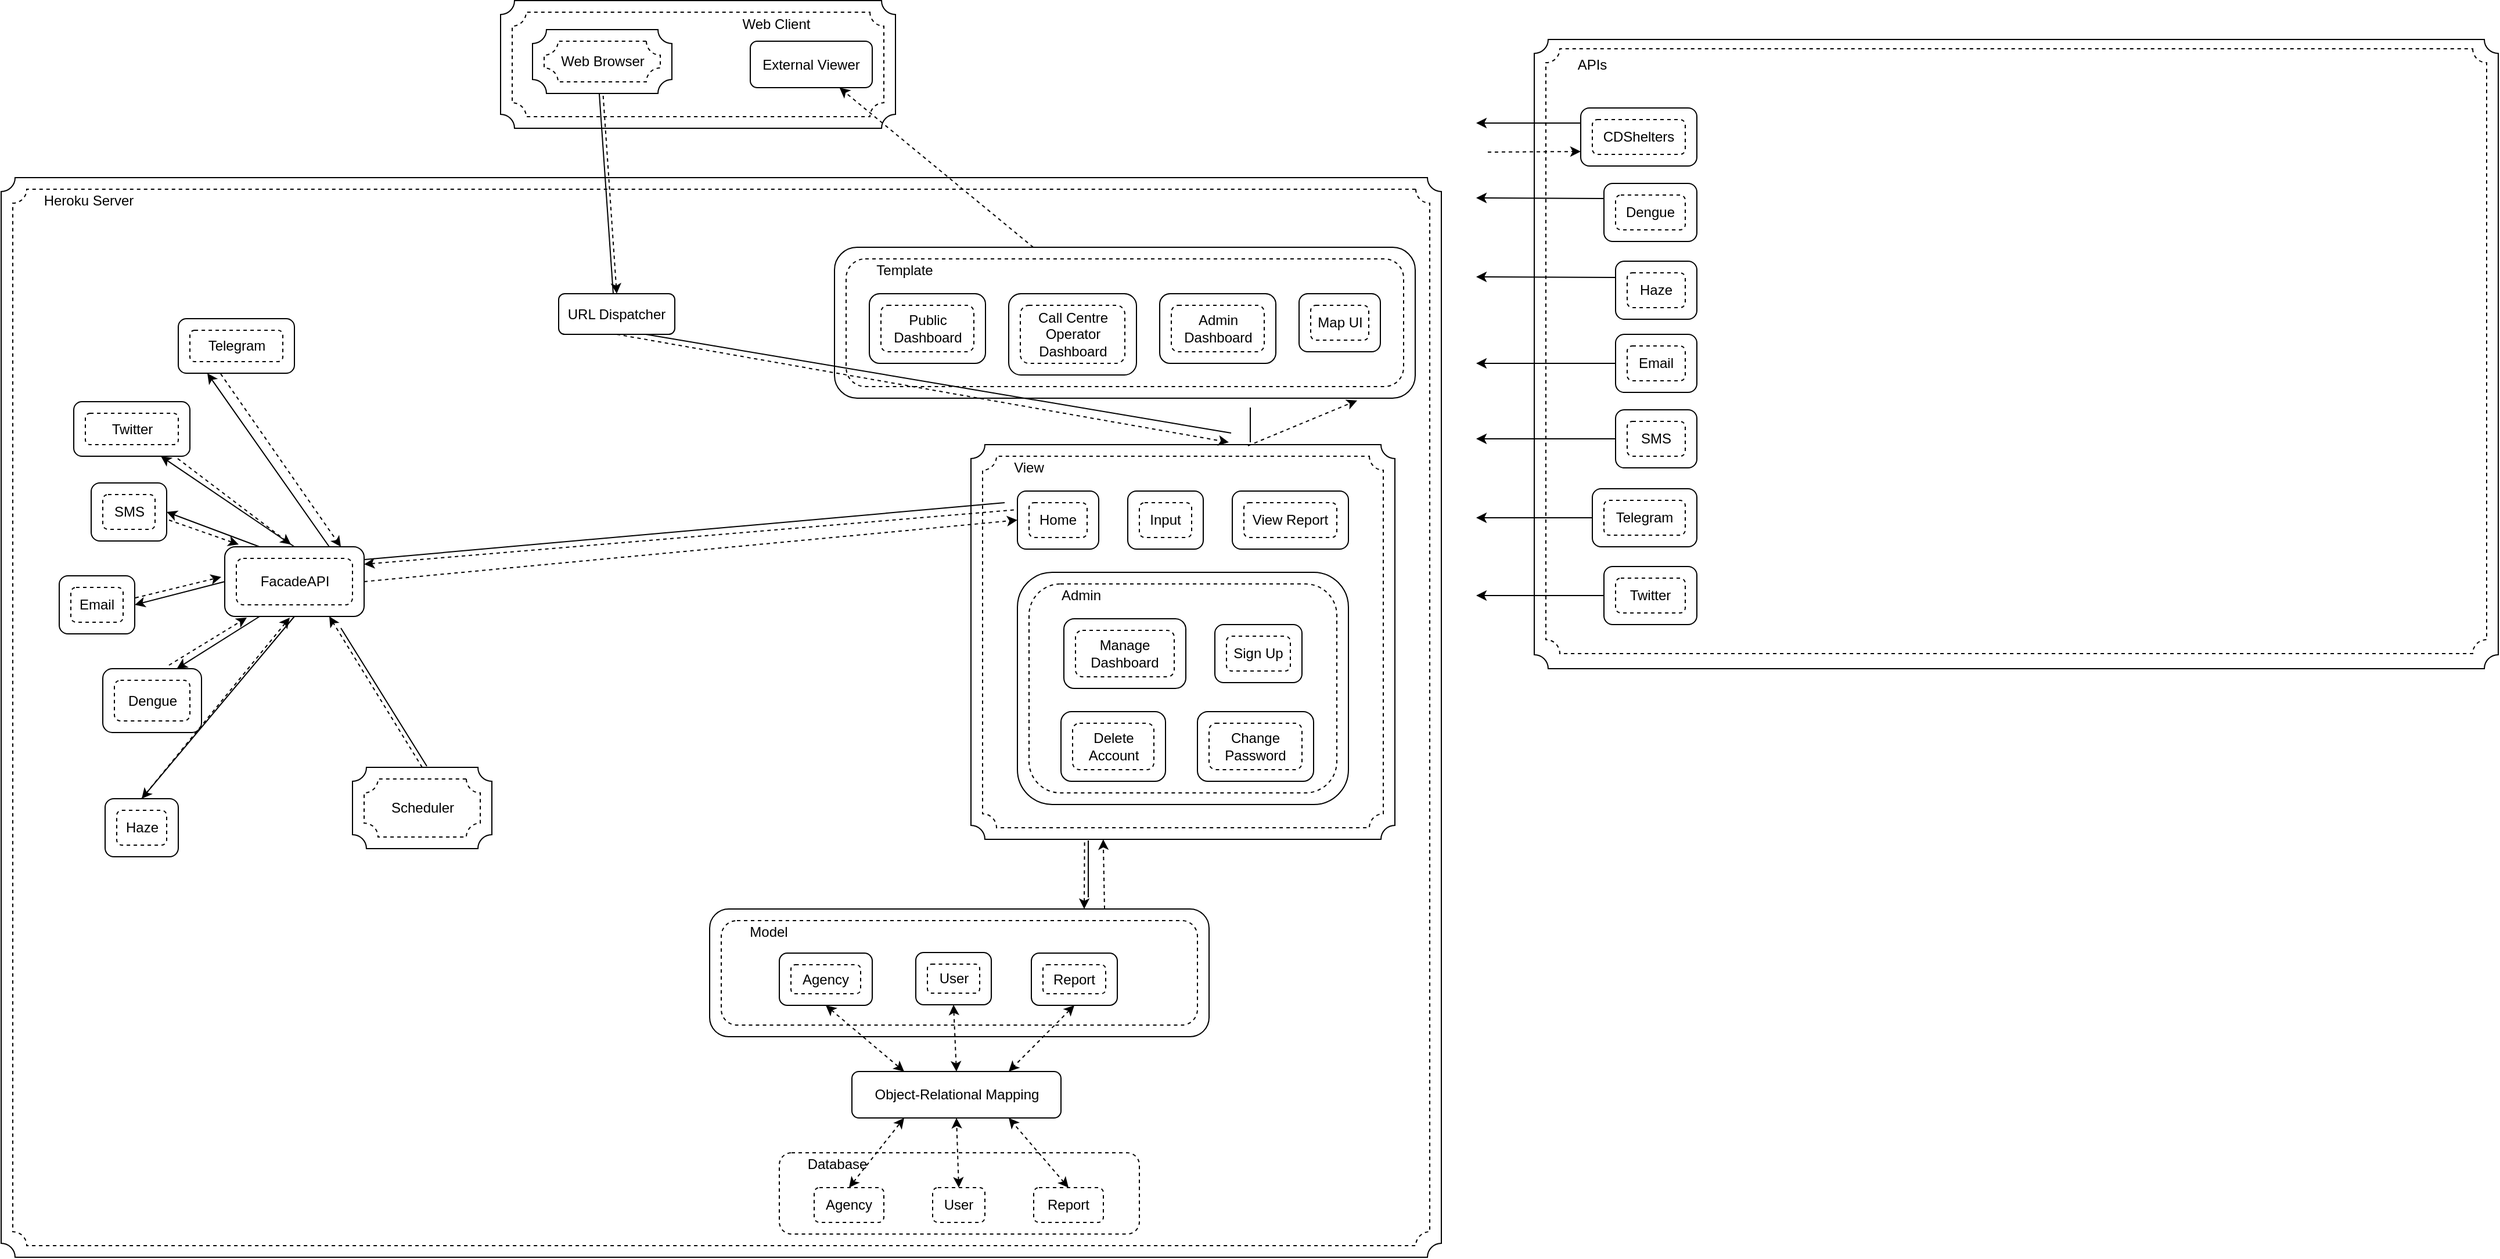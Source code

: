 <mxfile version="10.6.0" type="github"><diagram id="89IaM2pfo2dW9Pg9RgBT" name="Page-1"><mxGraphModel dx="1924" dy="614" grid="1" gridSize="10" guides="1" tooltips="1" connect="1" arrows="1" fold="1" page="1" pageScale="1" pageWidth="850" pageHeight="1100" math="0" shadow="0"><root><mxCell id="0"/><mxCell id="1" parent="0"/><mxCell id="wvOThd1Y3u8JnIfbXRII-2" value="" style="verticalLabelPosition=bottom;verticalAlign=top;html=1;shape=mxgraph.basic.plaque;dx=6;" parent="1" vertex="1"><mxGeometry x="30" y="7.5" width="340" height="110" as="geometry"/></mxCell><mxCell id="wvOThd1Y3u8JnIfbXRII-4" value="" style="verticalLabelPosition=bottom;verticalAlign=top;html=1;shape=mxgraph.basic.plaque;dx=6;dashed=1;" parent="1" vertex="1"><mxGeometry x="40" y="17.5" width="320" height="90" as="geometry"/></mxCell><mxCell id="wvOThd1Y3u8JnIfbXRII-12" value="Web Client" style="text;html=1;strokeColor=none;fillColor=none;align=center;verticalAlign=middle;whiteSpace=wrap;rounded=0;dashed=1;" parent="1" vertex="1"><mxGeometry x="230" y="17.5" width="75" height="20" as="geometry"/></mxCell><mxCell id="wvOThd1Y3u8JnIfbXRII-20" value="" style="verticalLabelPosition=bottom;verticalAlign=top;html=1;shape=mxgraph.basic.plaque;dx=6;" parent="1" vertex="1"><mxGeometry x="-400" y="160" width="1240" height="930" as="geometry"/></mxCell><mxCell id="wvOThd1Y3u8JnIfbXRII-21" value="" style="verticalLabelPosition=bottom;verticalAlign=top;html=1;shape=mxgraph.basic.plaque;dx=6;dashed=1;" parent="1" vertex="1"><mxGeometry x="-390" y="170" width="1220" height="910" as="geometry"/></mxCell><mxCell id="wvOThd1Y3u8JnIfbXRII-22" value="Heroku Server" style="text;html=1;strokeColor=none;fillColor=none;align=center;verticalAlign=middle;whiteSpace=wrap;rounded=0;dashed=1;" parent="1" vertex="1"><mxGeometry x="-370" y="170" width="91" height="20" as="geometry"/></mxCell><mxCell id="wvOThd1Y3u8JnIfbXRII-23" value="" style="rounded=1;whiteSpace=wrap;html=1;" parent="1" vertex="1"><mxGeometry x="317.5" y="220" width="500" height="130" as="geometry"/></mxCell><mxCell id="wvOThd1Y3u8JnIfbXRII-24" value="" style="rounded=1;whiteSpace=wrap;html=1;dashed=1;" parent="1" vertex="1"><mxGeometry x="327.5" y="230" width="480" height="110" as="geometry"/></mxCell><mxCell id="wvOThd1Y3u8JnIfbXRII-25" value="Template" style="text;html=1;strokeColor=none;fillColor=none;align=center;verticalAlign=middle;whiteSpace=wrap;rounded=0;dashed=1;" parent="1" vertex="1"><mxGeometry x="347.5" y="230" width="60" height="20" as="geometry"/></mxCell><mxCell id="wvOThd1Y3u8JnIfbXRII-26" value="" style="rounded=1;whiteSpace=wrap;html=1;" parent="1" vertex="1"><mxGeometry x="347.5" y="260" width="100" height="60" as="geometry"/></mxCell><mxCell id="wvOThd1Y3u8JnIfbXRII-27" value="Public Dashboard" style="rounded=1;whiteSpace=wrap;html=1;dashed=1;" parent="1" vertex="1"><mxGeometry x="357.5" y="270" width="80" height="40" as="geometry"/></mxCell><mxCell id="wvOThd1Y3u8JnIfbXRII-28" value="" style="rounded=1;whiteSpace=wrap;html=1;" parent="1" vertex="1"><mxGeometry x="467.5" y="260" width="110" height="70" as="geometry"/></mxCell><mxCell id="wvOThd1Y3u8JnIfbXRII-29" value="Call Centre Operator Dashboard" style="rounded=1;whiteSpace=wrap;html=1;dashed=1;" parent="1" vertex="1"><mxGeometry x="477.5" y="270" width="90" height="50" as="geometry"/></mxCell><mxCell id="wvOThd1Y3u8JnIfbXRII-30" value="" style="rounded=1;whiteSpace=wrap;html=1;" parent="1" vertex="1"><mxGeometry x="597.5" y="260" width="100" height="60" as="geometry"/></mxCell><mxCell id="wvOThd1Y3u8JnIfbXRII-31" value="Admin Dashboard" style="rounded=1;whiteSpace=wrap;html=1;dashed=1;" parent="1" vertex="1"><mxGeometry x="607.5" y="270" width="80" height="40" as="geometry"/></mxCell><mxCell id="wvOThd1Y3u8JnIfbXRII-32" value="" style="rounded=1;whiteSpace=wrap;html=1;" parent="1" vertex="1"><mxGeometry x="717.5" y="260" width="70" height="50" as="geometry"/></mxCell><mxCell id="wvOThd1Y3u8JnIfbXRII-33" value="Map UI" style="rounded=1;whiteSpace=wrap;html=1;dashed=1;" parent="1" vertex="1"><mxGeometry x="727.5" y="270" width="50" height="30" as="geometry"/></mxCell><mxCell id="wvOThd1Y3u8JnIfbXRII-34" value="URL Dispatcher" style="rounded=1;whiteSpace=wrap;html=1;" parent="1" vertex="1"><mxGeometry x="80" y="260" width="100" height="35" as="geometry"/></mxCell><mxCell id="wvOThd1Y3u8JnIfbXRII-35" value="" style="verticalLabelPosition=bottom;verticalAlign=top;html=1;shape=mxgraph.basic.plaque;dx=6;" parent="1" vertex="1"><mxGeometry x="435" y="390" width="365" height="340" as="geometry"/></mxCell><mxCell id="wvOThd1Y3u8JnIfbXRII-36" value="" style="verticalLabelPosition=bottom;verticalAlign=top;html=1;shape=mxgraph.basic.plaque;dx=6;dashed=1;" parent="1" vertex="1"><mxGeometry x="445" y="400" width="345" height="320" as="geometry"/></mxCell><mxCell id="wvOThd1Y3u8JnIfbXRII-37" value="View" style="text;html=1;strokeColor=none;fillColor=none;align=center;verticalAlign=middle;whiteSpace=wrap;rounded=0;" parent="1" vertex="1"><mxGeometry x="465" y="400" width="40" height="20" as="geometry"/></mxCell><mxCell id="wvOThd1Y3u8JnIfbXRII-38" value="" style="rounded=1;whiteSpace=wrap;html=1;" parent="1" vertex="1"><mxGeometry x="475" y="430" width="70" height="50" as="geometry"/></mxCell><mxCell id="wvOThd1Y3u8JnIfbXRII-39" value="Home" style="rounded=1;whiteSpace=wrap;html=1;dashed=1;" parent="1" vertex="1"><mxGeometry x="485" y="440" width="50" height="30" as="geometry"/></mxCell><mxCell id="wvOThd1Y3u8JnIfbXRII-40" value="" style="rounded=1;whiteSpace=wrap;html=1;" parent="1" vertex="1"><mxGeometry x="570" y="430" width="65" height="50" as="geometry"/></mxCell><mxCell id="wvOThd1Y3u8JnIfbXRII-41" value="Input" style="rounded=1;whiteSpace=wrap;html=1;dashed=1;" parent="1" vertex="1"><mxGeometry x="580" y="440" width="45" height="30" as="geometry"/></mxCell><mxCell id="wvOThd1Y3u8JnIfbXRII-43" value="" style="rounded=1;whiteSpace=wrap;html=1;" parent="1" vertex="1"><mxGeometry x="660" y="430" width="100" height="50" as="geometry"/></mxCell><mxCell id="wvOThd1Y3u8JnIfbXRII-44" value="View Report" style="rounded=1;whiteSpace=wrap;html=1;dashed=1;" parent="1" vertex="1"><mxGeometry x="670" y="440" width="80" height="30" as="geometry"/></mxCell><mxCell id="wvOThd1Y3u8JnIfbXRII-45" value="" style="rounded=1;whiteSpace=wrap;html=1;" parent="1" vertex="1"><mxGeometry x="475" y="500" width="285" height="200" as="geometry"/></mxCell><mxCell id="wvOThd1Y3u8JnIfbXRII-46" value="" style="rounded=1;whiteSpace=wrap;html=1;dashed=1;" parent="1" vertex="1"><mxGeometry x="485" y="510" width="265" height="180" as="geometry"/></mxCell><mxCell id="wvOThd1Y3u8JnIfbXRII-47" value="Admin" style="text;html=1;strokeColor=none;fillColor=none;align=center;verticalAlign=middle;whiteSpace=wrap;rounded=0;" parent="1" vertex="1"><mxGeometry x="510" y="510" width="40" height="20" as="geometry"/></mxCell><mxCell id="wvOThd1Y3u8JnIfbXRII-48" value="" style="endArrow=classic;startArrow=none;html=1;dashed=1;entryX=0.9;entryY=1.015;entryDx=0;entryDy=0;exitX=0.181;exitY=0.003;exitDx=0;exitDy=0;exitPerimeter=0;entryPerimeter=0;endFill=1;startFill=0;" parent="1" target="wvOThd1Y3u8JnIfbXRII-23" edge="1"><mxGeometry width="50" height="50" relative="1" as="geometry"><mxPoint x="673.5" y="391" as="sourcePoint"/><mxPoint x="682.5" y="350" as="targetPoint"/></mxGeometry></mxCell><mxCell id="wvOThd1Y3u8JnIfbXRII-49" value="" style="rounded=1;whiteSpace=wrap;html=1;" parent="1" vertex="1"><mxGeometry x="515" y="540" width="105" height="60" as="geometry"/></mxCell><mxCell id="wvOThd1Y3u8JnIfbXRII-50" value="Manage Dashboard" style="rounded=1;whiteSpace=wrap;html=1;dashed=1;" parent="1" vertex="1"><mxGeometry x="525" y="550" width="85" height="40" as="geometry"/></mxCell><mxCell id="wvOThd1Y3u8JnIfbXRII-51" value="" style="rounded=1;whiteSpace=wrap;html=1;" parent="1" vertex="1"><mxGeometry x="645" y="545" width="75" height="50" as="geometry"/></mxCell><mxCell id="wvOThd1Y3u8JnIfbXRII-52" value="Sign Up" style="rounded=1;whiteSpace=wrap;html=1;dashed=1;" parent="1" vertex="1"><mxGeometry x="655" y="555" width="55" height="30" as="geometry"/></mxCell><mxCell id="wvOThd1Y3u8JnIfbXRII-53" value="" style="rounded=1;whiteSpace=wrap;html=1;" parent="1" vertex="1"><mxGeometry x="512.5" y="620" width="90" height="60" as="geometry"/></mxCell><mxCell id="wvOThd1Y3u8JnIfbXRII-54" value="Delete Account" style="rounded=1;whiteSpace=wrap;html=1;dashed=1;" parent="1" vertex="1"><mxGeometry x="522.5" y="630" width="70" height="40" as="geometry"/></mxCell><mxCell id="wvOThd1Y3u8JnIfbXRII-55" value="" style="rounded=1;whiteSpace=wrap;html=1;" parent="1" vertex="1"><mxGeometry x="630" y="620" width="100" height="60" as="geometry"/></mxCell><mxCell id="wvOThd1Y3u8JnIfbXRII-56" value="Change Password" style="rounded=1;whiteSpace=wrap;html=1;dashed=1;" parent="1" vertex="1"><mxGeometry x="640" y="630" width="80" height="40" as="geometry"/></mxCell><mxCell id="wvOThd1Y3u8JnIfbXRII-57" value="" style="rounded=1;whiteSpace=wrap;html=1;" parent="1" vertex="1"><mxGeometry x="-207.5" y="478" width="120" height="60" as="geometry"/></mxCell><mxCell id="wvOThd1Y3u8JnIfbXRII-58" value="FacadeAPI" style="rounded=1;whiteSpace=wrap;html=1;dashed=1;" parent="1" vertex="1"><mxGeometry x="-197.5" y="488" width="100" height="40" as="geometry"/></mxCell><mxCell id="wvOThd1Y3u8JnIfbXRII-59" value="" style="verticalLabelPosition=bottom;verticalAlign=top;html=1;shape=mxgraph.basic.plaque;dx=6;" parent="1" vertex="1"><mxGeometry x="-97.5" y="668" width="120" height="70" as="geometry"/></mxCell><mxCell id="wvOThd1Y3u8JnIfbXRII-60" value="" style="verticalLabelPosition=bottom;verticalAlign=top;html=1;shape=mxgraph.basic.plaque;dx=6;dashed=1;" parent="1" vertex="1"><mxGeometry x="-87.5" y="678" width="100" height="50" as="geometry"/></mxCell><mxCell id="wvOThd1Y3u8JnIfbXRII-61" value="Scheduler" style="text;html=1;strokeColor=none;fillColor=none;align=center;verticalAlign=middle;whiteSpace=wrap;rounded=0;" parent="1" vertex="1"><mxGeometry x="-67.5" y="685.5" width="60" height="35" as="geometry"/></mxCell><mxCell id="wvOThd1Y3u8JnIfbXRII-62" value="" style="rounded=1;whiteSpace=wrap;html=1;" parent="1" vertex="1"><mxGeometry x="-247.5" y="281.5" width="100" height="47" as="geometry"/></mxCell><mxCell id="wvOThd1Y3u8JnIfbXRII-63" value="Telegram" style="rounded=1;whiteSpace=wrap;html=1;dashed=1;" parent="1" vertex="1"><mxGeometry x="-237.5" y="291.5" width="80" height="27" as="geometry"/></mxCell><mxCell id="wvOThd1Y3u8JnIfbXRII-64" value="" style="rounded=1;whiteSpace=wrap;html=1;" parent="1" vertex="1"><mxGeometry x="-337.5" y="353" width="100" height="47" as="geometry"/></mxCell><mxCell id="wvOThd1Y3u8JnIfbXRII-65" value="Twitter" style="rounded=1;whiteSpace=wrap;html=1;dashed=1;" parent="1" vertex="1"><mxGeometry x="-327.5" y="363" width="80" height="27" as="geometry"/></mxCell><mxCell id="wvOThd1Y3u8JnIfbXRII-66" value="" style="rounded=1;whiteSpace=wrap;html=1;" parent="1" vertex="1"><mxGeometry x="-322.5" y="423" width="65" height="50" as="geometry"/></mxCell><mxCell id="wvOThd1Y3u8JnIfbXRII-67" value="SMS" style="rounded=1;whiteSpace=wrap;html=1;dashed=1;" parent="1" vertex="1"><mxGeometry x="-312.5" y="433" width="45" height="30" as="geometry"/></mxCell><mxCell id="wvOThd1Y3u8JnIfbXRII-68" value="" style="rounded=1;whiteSpace=wrap;html=1;" parent="1" vertex="1"><mxGeometry x="-350" y="503" width="65" height="50" as="geometry"/></mxCell><mxCell id="wvOThd1Y3u8JnIfbXRII-69" value="Email" style="rounded=1;whiteSpace=wrap;html=1;dashed=1;" parent="1" vertex="1"><mxGeometry x="-340" y="513" width="45" height="30" as="geometry"/></mxCell><mxCell id="wvOThd1Y3u8JnIfbXRII-70" value="" style="rounded=1;whiteSpace=wrap;html=1;" parent="1" vertex="1"><mxGeometry x="-312.5" y="583" width="85" height="55" as="geometry"/></mxCell><mxCell id="wvOThd1Y3u8JnIfbXRII-71" value="Dengue" style="rounded=1;whiteSpace=wrap;html=1;dashed=1;" parent="1" vertex="1"><mxGeometry x="-302.5" y="593" width="65" height="35" as="geometry"/></mxCell><mxCell id="wvOThd1Y3u8JnIfbXRII-72" value="" style="rounded=1;whiteSpace=wrap;html=1;" parent="1" vertex="1"><mxGeometry x="-310.5" y="695" width="63" height="50" as="geometry"/></mxCell><mxCell id="wvOThd1Y3u8JnIfbXRII-73" value="Haze" style="rounded=1;whiteSpace=wrap;html=1;dashed=1;" parent="1" vertex="1"><mxGeometry x="-300.5" y="705" width="43" height="30" as="geometry"/></mxCell><mxCell id="wvOThd1Y3u8JnIfbXRII-75" value="" style="rounded=1;whiteSpace=wrap;html=1;dashed=1;" parent="1" vertex="1"><mxGeometry x="270" y="1000" width="310" height="70" as="geometry"/></mxCell><mxCell id="wvOThd1Y3u8JnIfbXRII-76" value="Agency" style="rounded=1;whiteSpace=wrap;html=1;dashed=1;" parent="1" vertex="1"><mxGeometry x="300" y="1030" width="60" height="30" as="geometry"/></mxCell><mxCell id="wvOThd1Y3u8JnIfbXRII-77" value="User" style="rounded=1;whiteSpace=wrap;html=1;dashed=1;" parent="1" vertex="1"><mxGeometry x="402" y="1030" width="45" height="30" as="geometry"/></mxCell><mxCell id="wvOThd1Y3u8JnIfbXRII-78" value="Report" style="rounded=1;whiteSpace=wrap;html=1;dashed=1;" parent="1" vertex="1"><mxGeometry x="489" y="1030" width="60" height="30" as="geometry"/></mxCell><mxCell id="wvOThd1Y3u8JnIfbXRII-79" value="Database" style="text;html=1;strokeColor=none;fillColor=none;align=center;verticalAlign=middle;whiteSpace=wrap;rounded=0;" parent="1" vertex="1"><mxGeometry x="290" y="1000" width="60" height="20" as="geometry"/></mxCell><mxCell id="wvOThd1Y3u8JnIfbXRII-80" value="" style="rounded=1;whiteSpace=wrap;html=1;" parent="1" vertex="1"><mxGeometry x="210" y="790" width="430" height="110" as="geometry"/></mxCell><mxCell id="wvOThd1Y3u8JnIfbXRII-81" value="" style="rounded=1;whiteSpace=wrap;html=1;dashed=1;" parent="1" vertex="1"><mxGeometry x="220" y="800" width="410" height="90" as="geometry"/></mxCell><mxCell id="wvOThd1Y3u8JnIfbXRII-82" value="" style="rounded=1;whiteSpace=wrap;html=1;" parent="1" vertex="1"><mxGeometry x="387.5" y="827.5" width="65" height="45" as="geometry"/></mxCell><mxCell id="wvOThd1Y3u8JnIfbXRII-83" value="User" style="rounded=1;whiteSpace=wrap;html=1;dashed=1;" parent="1" vertex="1"><mxGeometry x="397.5" y="837.5" width="45" height="25" as="geometry"/></mxCell><mxCell id="wvOThd1Y3u8JnIfbXRII-84" value="" style="rounded=1;whiteSpace=wrap;html=1;" parent="1" vertex="1"><mxGeometry x="487" y="828" width="74" height="45" as="geometry"/></mxCell><mxCell id="wvOThd1Y3u8JnIfbXRII-85" value="Report" style="rounded=1;whiteSpace=wrap;html=1;dashed=1;" parent="1" vertex="1"><mxGeometry x="497" y="838" width="54" height="25" as="geometry"/></mxCell><mxCell id="wvOThd1Y3u8JnIfbXRII-86" value="" style="rounded=1;whiteSpace=wrap;html=1;" parent="1" vertex="1"><mxGeometry x="270" y="828" width="80" height="45" as="geometry"/></mxCell><mxCell id="wvOThd1Y3u8JnIfbXRII-87" value="Agency" style="rounded=1;whiteSpace=wrap;html=1;dashed=1;" parent="1" vertex="1"><mxGeometry x="280" y="838" width="60" height="25" as="geometry"/></mxCell><mxCell id="wvOThd1Y3u8JnIfbXRII-88" value="Model" style="text;html=1;strokeColor=none;fillColor=none;align=center;verticalAlign=middle;whiteSpace=wrap;rounded=0;" parent="1" vertex="1"><mxGeometry x="241" y="800" width="40" height="20" as="geometry"/></mxCell><mxCell id="wvOThd1Y3u8JnIfbXRII-89" value="Object-Relational Mapping" style="rounded=1;whiteSpace=wrap;html=1;" parent="1" vertex="1"><mxGeometry x="332.5" y="930" width="180" height="40" as="geometry"/></mxCell><mxCell id="wvOThd1Y3u8JnIfbXRII-90" value="" style="endArrow=classic;startArrow=classic;html=1;dashed=1;exitX=0.5;exitY=0;exitDx=0;exitDy=0;entryX=0.25;entryY=1;entryDx=0;entryDy=0;" parent="1" source="wvOThd1Y3u8JnIfbXRII-76" target="wvOThd1Y3u8JnIfbXRII-89" edge="1"><mxGeometry width="50" height="50" relative="1" as="geometry"><mxPoint x="300" y="1030" as="sourcePoint"/><mxPoint x="350" y="980" as="targetPoint"/></mxGeometry></mxCell><mxCell id="wvOThd1Y3u8JnIfbXRII-91" value="" style="endArrow=classic;startArrow=classic;html=1;dashed=1;exitX=0.5;exitY=0;exitDx=0;exitDy=0;entryX=0.5;entryY=1;entryDx=0;entryDy=0;" parent="1" source="wvOThd1Y3u8JnIfbXRII-77" target="wvOThd1Y3u8JnIfbXRII-89" edge="1"><mxGeometry width="50" height="50" relative="1" as="geometry"><mxPoint x="340" y="1040" as="sourcePoint"/><mxPoint x="355" y="980" as="targetPoint"/></mxGeometry></mxCell><mxCell id="wvOThd1Y3u8JnIfbXRII-92" value="" style="endArrow=classic;startArrow=classic;html=1;dashed=1;exitX=0.5;exitY=0;exitDx=0;exitDy=0;entryX=0.75;entryY=1;entryDx=0;entryDy=0;" parent="1" source="wvOThd1Y3u8JnIfbXRII-78" target="wvOThd1Y3u8JnIfbXRII-89" edge="1"><mxGeometry width="50" height="50" relative="1" as="geometry"><mxPoint x="350" y="1050" as="sourcePoint"/><mxPoint x="365" y="990" as="targetPoint"/></mxGeometry></mxCell><mxCell id="wvOThd1Y3u8JnIfbXRII-93" value="" style="endArrow=classic;startArrow=classic;html=1;dashed=1;exitX=0.5;exitY=1;exitDx=0;exitDy=0;entryX=0.75;entryY=0;entryDx=0;entryDy=0;" parent="1" source="wvOThd1Y3u8JnIfbXRII-84" target="wvOThd1Y3u8JnIfbXRII-89" edge="1"><mxGeometry width="50" height="50" relative="1" as="geometry"><mxPoint x="529" y="1040" as="sourcePoint"/><mxPoint x="505" y="980" as="targetPoint"/></mxGeometry></mxCell><mxCell id="wvOThd1Y3u8JnIfbXRII-94" value="" style="endArrow=classic;startArrow=classic;html=1;dashed=1;exitX=0.5;exitY=1;exitDx=0;exitDy=0;entryX=0.5;entryY=0;entryDx=0;entryDy=0;" parent="1" source="wvOThd1Y3u8JnIfbXRII-82" target="wvOThd1Y3u8JnIfbXRII-89" edge="1"><mxGeometry width="50" height="50" relative="1" as="geometry"><mxPoint x="534" y="883" as="sourcePoint"/><mxPoint x="505" y="940" as="targetPoint"/></mxGeometry></mxCell><mxCell id="wvOThd1Y3u8JnIfbXRII-95" value="" style="endArrow=classic;startArrow=classic;html=1;dashed=1;exitX=0.5;exitY=1;exitDx=0;exitDy=0;entryX=0.25;entryY=0;entryDx=0;entryDy=0;" parent="1" source="wvOThd1Y3u8JnIfbXRII-86" target="wvOThd1Y3u8JnIfbXRII-89" edge="1"><mxGeometry width="50" height="50" relative="1" as="geometry"><mxPoint x="430" y="883" as="sourcePoint"/><mxPoint x="430" y="940" as="targetPoint"/></mxGeometry></mxCell><mxCell id="wvOThd1Y3u8JnIfbXRII-96" value="" style="endArrow=none;startArrow=classic;html=1;dashed=1;exitX=0.75;exitY=0;exitDx=0;exitDy=0;entryX=0.268;entryY=1;entryDx=0;entryDy=0;entryPerimeter=0;startFill=1;endFill=0;" parent="1" source="wvOThd1Y3u8JnIfbXRII-80" target="wvOThd1Y3u8JnIfbXRII-35" edge="1"><mxGeometry width="50" height="50" relative="1" as="geometry"><mxPoint x="520" y="790" as="sourcePoint"/><mxPoint x="570" y="740" as="targetPoint"/></mxGeometry></mxCell><mxCell id="wvOThd1Y3u8JnIfbXRII-97" value="" style="endArrow=classic;html=1;dashed=1;" parent="1" source="wvOThd1Y3u8JnIfbXRII-23" edge="1" target="N3sMtLj69sBICCDIwIQr-1"><mxGeometry width="50" height="50" relative="1" as="geometry"><mxPoint x="632.5" y="170" as="sourcePoint"/><mxPoint x="677.5" y="75" as="targetPoint"/></mxGeometry></mxCell><mxCell id="wvOThd1Y3u8JnIfbXRII-98" value="" style="endArrow=classic;html=1;dashed=1;exitX=0.5;exitY=1;exitDx=0;exitDy=0;exitPerimeter=0;entryX=0.5;entryY=0;entryDx=0;entryDy=0;" parent="1" source="ja9YExPitHHDWCBDoxBe-2" target="wvOThd1Y3u8JnIfbXRII-34" edge="1"><mxGeometry width="50" height="50" relative="1" as="geometry"><mxPoint x="640" y="75" as="sourcePoint"/><mxPoint x="685" y="110" as="targetPoint"/></mxGeometry></mxCell><mxCell id="wvOThd1Y3u8JnIfbXRII-99" value="" style="endArrow=classic;html=1;dashed=1;exitX=0.5;exitY=1;exitDx=0;exitDy=0;entryX=0.595;entryY=-0.006;entryDx=0;entryDy=0;entryPerimeter=0;" parent="1" source="wvOThd1Y3u8JnIfbXRII-34" edge="1"><mxGeometry width="50" height="50" relative="1" as="geometry"><mxPoint x="645" y="360" as="sourcePoint"/><mxPoint x="657" y="388" as="targetPoint"/></mxGeometry></mxCell><mxCell id="wvOThd1Y3u8JnIfbXRII-100" value="" style="endArrow=classic;html=1;entryX=0.25;entryY=1;entryDx=0;entryDy=0;exitX=0.75;exitY=0;exitDx=0;exitDy=0;" parent="1" source="wvOThd1Y3u8JnIfbXRII-57" target="wvOThd1Y3u8JnIfbXRII-62" edge="1"><mxGeometry width="50" height="50" relative="1" as="geometry"><mxPoint x="-67.5" y="508" as="sourcePoint"/><mxPoint x="-17.5" y="458" as="targetPoint"/></mxGeometry></mxCell><mxCell id="wvOThd1Y3u8JnIfbXRII-101" value="" style="endArrow=classic;html=1;entryX=0.75;entryY=1;entryDx=0;entryDy=0;exitX=0.5;exitY=0;exitDx=0;exitDy=0;" parent="1" source="wvOThd1Y3u8JnIfbXRII-57" target="wvOThd1Y3u8JnIfbXRII-64" edge="1"><mxGeometry width="50" height="50" relative="1" as="geometry"><mxPoint x="-107.5" y="488" as="sourcePoint"/><mxPoint x="-52.5" y="442" as="targetPoint"/></mxGeometry></mxCell><mxCell id="wvOThd1Y3u8JnIfbXRII-102" value="" style="endArrow=classic;html=1;entryX=1;entryY=0.5;entryDx=0;entryDy=0;exitX=0.25;exitY=0;exitDx=0;exitDy=0;" parent="1" source="wvOThd1Y3u8JnIfbXRII-57" target="wvOThd1Y3u8JnIfbXRII-66" edge="1"><mxGeometry width="50" height="50" relative="1" as="geometry"><mxPoint x="-137.5" y="488" as="sourcePoint"/><mxPoint x="-142.5" y="429" as="targetPoint"/></mxGeometry></mxCell><mxCell id="wvOThd1Y3u8JnIfbXRII-103" value="" style="endArrow=classic;html=1;entryX=1;entryY=0.5;entryDx=0;entryDy=0;exitX=0;exitY=0.5;exitDx=0;exitDy=0;" parent="1" source="wvOThd1Y3u8JnIfbXRII-57" target="wvOThd1Y3u8JnIfbXRII-68" edge="1"><mxGeometry width="50" height="50" relative="1" as="geometry"><mxPoint x="-227.5" y="498" as="sourcePoint"/><mxPoint x="-247.5" y="458" as="targetPoint"/></mxGeometry></mxCell><mxCell id="wvOThd1Y3u8JnIfbXRII-104" value="" style="endArrow=classic;html=1;entryX=0.75;entryY=0;entryDx=0;entryDy=0;exitX=0.25;exitY=1;exitDx=0;exitDy=0;" parent="1" source="wvOThd1Y3u8JnIfbXRII-57" target="wvOThd1Y3u8JnIfbXRII-70" edge="1"><mxGeometry width="50" height="50" relative="1" as="geometry"><mxPoint x="-197.5" y="512" as="sourcePoint"/><mxPoint x="-274.5" y="526" as="targetPoint"/></mxGeometry></mxCell><mxCell id="wvOThd1Y3u8JnIfbXRII-105" value="" style="endArrow=classic;html=1;entryX=0.5;entryY=0;entryDx=0;entryDy=0;exitX=0.5;exitY=1;exitDx=0;exitDy=0;" parent="1" source="wvOThd1Y3u8JnIfbXRII-57" target="wvOThd1Y3u8JnIfbXRII-72" edge="1"><mxGeometry width="50" height="50" relative="1" as="geometry"><mxPoint x="-197.5" y="533" as="sourcePoint"/><mxPoint x="-238.5" y="593" as="targetPoint"/></mxGeometry></mxCell><mxCell id="wvOThd1Y3u8JnIfbXRII-106" value="" style="endArrow=classic;html=1;entryX=0.75;entryY=1;entryDx=0;entryDy=0;exitX=0.5;exitY=0;exitDx=0;exitDy=0;exitPerimeter=0;dashed=1;" parent="1" source="wvOThd1Y3u8JnIfbXRII-59" target="wvOThd1Y3u8JnIfbXRII-57" edge="1"><mxGeometry width="50" height="50" relative="1" as="geometry"><mxPoint x="-67.5" y="638" as="sourcePoint"/><mxPoint x="-17.5" y="588" as="targetPoint"/></mxGeometry></mxCell><mxCell id="wvOThd1Y3u8JnIfbXRII-107" value="" style="endArrow=classic;startArrow=none;html=1;dashed=1;exitX=1;exitY=0.5;exitDx=0;exitDy=0;entryX=0;entryY=0.5;entryDx=0;entryDy=0;startFill=0;" parent="1" source="wvOThd1Y3u8JnIfbXRII-57" target="wvOThd1Y3u8JnIfbXRII-38" edge="1"><mxGeometry width="50" height="50" relative="1" as="geometry"><mxPoint x="340" y="530" as="sourcePoint"/><mxPoint x="390" y="480" as="targetPoint"/></mxGeometry></mxCell><mxCell id="wvOThd1Y3u8JnIfbXRII-108" value="" style="endArrow=none;html=1;entryX=0;entryY=0.25;entryDx=0;entryDy=0;startArrow=classic;startFill=1;endFill=0;dashed=1;exitX=1;exitY=0.25;exitDx=0;exitDy=0;" parent="1" edge="1" source="wvOThd1Y3u8JnIfbXRII-57"><mxGeometry width="50" height="50" relative="1" as="geometry"><mxPoint x="301" y="503" as="sourcePoint"/><mxPoint x="475" y="446" as="targetPoint"/></mxGeometry></mxCell><mxCell id="wvOThd1Y3u8JnIfbXRII-109" value="" style="endArrow=classic;html=1;dashed=1;exitX=0.365;exitY=1.011;exitDx=0;exitDy=0;exitPerimeter=0;" parent="1" edge="1" source="wvOThd1Y3u8JnIfbXRII-62"><mxGeometry width="50" height="50" relative="1" as="geometry"><mxPoint x="-57.5" y="432" as="sourcePoint"/><mxPoint x="-107.5" y="478" as="targetPoint"/></mxGeometry></mxCell><mxCell id="wvOThd1Y3u8JnIfbXRII-110" value="" style="endArrow=classic;html=1;dashed=1;exitX=0.895;exitY=1.043;exitDx=0;exitDy=0;exitPerimeter=0;" parent="1" edge="1" source="wvOThd1Y3u8JnIfbXRII-64"><mxGeometry width="50" height="50" relative="1" as="geometry"><mxPoint x="-160.5" y="420" as="sourcePoint"/><mxPoint x="-150.5" y="476" as="targetPoint"/></mxGeometry></mxCell><mxCell id="wvOThd1Y3u8JnIfbXRII-111" value="" style="endArrow=classic;html=1;dashed=1;entryX=0.1;entryY=-0.033;entryDx=0;entryDy=0;entryPerimeter=0;exitX=1.031;exitY=0.64;exitDx=0;exitDy=0;exitPerimeter=0;" parent="1" source="wvOThd1Y3u8JnIfbXRII-66" target="wvOThd1Y3u8JnIfbXRII-57" edge="1"><mxGeometry width="50" height="50" relative="1" as="geometry"><mxPoint x="-267.5" y="508" as="sourcePoint"/><mxPoint x="-217.5" y="458" as="targetPoint"/></mxGeometry></mxCell><mxCell id="wvOThd1Y3u8JnIfbXRII-112" value="" style="endArrow=classic;html=1;dashed=1;exitX=1;exitY=0.25;exitDx=0;exitDy=0;" parent="1" edge="1"><mxGeometry width="50" height="50" relative="1" as="geometry"><mxPoint x="-284.5" y="522" as="sourcePoint"/><mxPoint x="-210.5" y="504" as="targetPoint"/></mxGeometry></mxCell><mxCell id="wvOThd1Y3u8JnIfbXRII-113" value="" style="endArrow=classic;html=1;dashed=1;entryX=0.142;entryY=0.983;entryDx=0;entryDy=0;entryPerimeter=0;" parent="1" edge="1"><mxGeometry width="50" height="50" relative="1" as="geometry"><mxPoint x="-255.5" y="580" as="sourcePoint"/><mxPoint x="-188.5" y="539" as="targetPoint"/></mxGeometry></mxCell><mxCell id="wvOThd1Y3u8JnIfbXRII-114" value="" style="endArrow=classic;html=1;dashed=1;entryX=0.442;entryY=1.017;entryDx=0;entryDy=0;entryPerimeter=0;exitX=0.5;exitY=0;exitDx=0;exitDy=0;" parent="1" edge="1" source="wvOThd1Y3u8JnIfbXRII-72"><mxGeometry width="50" height="50" relative="1" as="geometry"><mxPoint x="-162.5" y="595" as="sourcePoint"/><mxPoint x="-151.5" y="539" as="targetPoint"/></mxGeometry></mxCell><mxCell id="N3sMtLj69sBICCDIwIQr-1" value="External Viewer" style="rounded=1;whiteSpace=wrap;html=1;" parent="1" vertex="1"><mxGeometry x="245" y="42.5" width="105" height="40" as="geometry"/></mxCell><mxCell id="ja9YExPitHHDWCBDoxBe-1" value="" style="verticalLabelPosition=bottom;verticalAlign=top;html=1;shape=mxgraph.basic.plaque;dx=6;" parent="1" vertex="1"><mxGeometry x="57.5" y="32.5" width="120" height="55" as="geometry"/></mxCell><mxCell id="ja9YExPitHHDWCBDoxBe-2" value="" style="verticalLabelPosition=bottom;verticalAlign=top;html=1;shape=mxgraph.basic.plaque;dx=6;dashed=1;" parent="1" vertex="1"><mxGeometry x="67.5" y="42.5" width="100" height="35" as="geometry"/></mxCell><mxCell id="wvOThd1Y3u8JnIfbXRII-14" value="Web Browser" style="text;html=1;strokeColor=none;fillColor=none;align=center;verticalAlign=middle;whiteSpace=wrap;rounded=0;dashed=1;" parent="1" vertex="1"><mxGeometry x="77.5" y="50" width="80" height="20" as="geometry"/></mxCell><mxCell id="ja9YExPitHHDWCBDoxBe-3" value="" style="endArrow=none;html=1;entryX=0.5;entryY=1;entryDx=0;entryDy=0;entryPerimeter=0;exitX=0.5;exitY=0;exitDx=0;exitDy=0;" parent="1" edge="1"><mxGeometry width="50" height="50" relative="1" as="geometry"><mxPoint x="127" y="260" as="sourcePoint"/><mxPoint x="115" y="88" as="targetPoint"/></mxGeometry></mxCell><mxCell id="ja9YExPitHHDWCBDoxBe-6" value="" style="endArrow=none;html=1;exitX=0.2;exitY=0;exitDx=0;exitDy=0;exitPerimeter=0;" parent="1" edge="1"><mxGeometry width="50" height="50" relative="1" as="geometry"><mxPoint x="675.5" y="388" as="sourcePoint"/><mxPoint x="675.5" y="358" as="targetPoint"/></mxGeometry></mxCell><mxCell id="ja9YExPitHHDWCBDoxBe-7" value="" style="endArrow=none;html=1;" parent="1" edge="1"><mxGeometry width="50" height="50" relative="1" as="geometry"><mxPoint x="-33.5" y="667" as="sourcePoint"/><mxPoint x="-107.5" y="548" as="targetPoint"/></mxGeometry></mxCell><mxCell id="ja9YExPitHHDWCBDoxBe-8" value="" style="endArrow=none;html=1;entryX=0.285;entryY=1.003;entryDx=0;entryDy=0;entryPerimeter=0;" parent="1" edge="1"><mxGeometry width="50" height="50" relative="1" as="geometry"><mxPoint x="536" y="780" as="sourcePoint"/><mxPoint x="536" y="731" as="targetPoint"/></mxGeometry></mxCell><mxCell id="ja9YExPitHHDWCBDoxBe-9" value="" style="endArrow=classic;html=1;dashed=1;entryX=0.312;entryY=1;entryDx=0;entryDy=0;entryPerimeter=0;" parent="1" target="wvOThd1Y3u8JnIfbXRII-35" edge="1"><mxGeometry width="50" height="50" relative="1" as="geometry"><mxPoint x="550" y="790" as="sourcePoint"/><mxPoint x="600" y="740" as="targetPoint"/></mxGeometry></mxCell><mxCell id="ja9YExPitHHDWCBDoxBe-10" value="" style="endArrow=none;html=1;" parent="1" edge="1"><mxGeometry width="50" height="50" relative="1" as="geometry"><mxPoint x="-87" y="489" as="sourcePoint"/><mxPoint x="464" y="440" as="targetPoint"/></mxGeometry></mxCell><mxCell id="ja9YExPitHHDWCBDoxBe-11" value="" style="endArrow=none;html=1;entryX=0.75;entryY=1;entryDx=0;entryDy=0;" parent="1" edge="1" target="wvOThd1Y3u8JnIfbXRII-34"><mxGeometry width="50" height="50" relative="1" as="geometry"><mxPoint x="659" y="380" as="sourcePoint"/><mxPoint x="659" y="297" as="targetPoint"/></mxGeometry></mxCell><mxCell id="D0pMlMxp29MiVKRcEzJZ-3" value="" style="verticalLabelPosition=bottom;verticalAlign=top;html=1;shape=mxgraph.basic.plaque;dx=6;" vertex="1" parent="1"><mxGeometry x="920" y="41" width="830" height="542" as="geometry"/></mxCell><mxCell id="D0pMlMxp29MiVKRcEzJZ-11" value="" style="verticalLabelPosition=bottom;verticalAlign=top;html=1;shape=mxgraph.basic.plaque;dx=6;dashed=1;" vertex="1" parent="1"><mxGeometry x="930" y="49" width="810" height="521" as="geometry"/></mxCell><mxCell id="D0pMlMxp29MiVKRcEzJZ-12" value="" style="rounded=1;whiteSpace=wrap;html=1;" vertex="1" parent="1"><mxGeometry x="960" y="100" width="100" height="50" as="geometry"/></mxCell><mxCell id="D0pMlMxp29MiVKRcEzJZ-13" value="CDShelters" style="rounded=1;whiteSpace=wrap;html=1;dashed=1;" vertex="1" parent="1"><mxGeometry x="970" y="110" width="80" height="30" as="geometry"/></mxCell><mxCell id="D0pMlMxp29MiVKRcEzJZ-15" value="" style="rounded=1;whiteSpace=wrap;html=1;" vertex="1" parent="1"><mxGeometry x="980" y="165" width="80" height="50" as="geometry"/></mxCell><mxCell id="D0pMlMxp29MiVKRcEzJZ-16" value="Dengue" style="rounded=1;whiteSpace=wrap;html=1;dashed=1;" vertex="1" parent="1"><mxGeometry x="990" y="175" width="60" height="30" as="geometry"/></mxCell><mxCell id="D0pMlMxp29MiVKRcEzJZ-17" value="" style="rounded=1;whiteSpace=wrap;html=1;" vertex="1" parent="1"><mxGeometry x="990" y="232" width="70" height="50" as="geometry"/></mxCell><mxCell id="D0pMlMxp29MiVKRcEzJZ-18" value="Haze" style="rounded=1;whiteSpace=wrap;html=1;dashed=1;" vertex="1" parent="1"><mxGeometry x="1000" y="242" width="50" height="30" as="geometry"/></mxCell><mxCell id="D0pMlMxp29MiVKRcEzJZ-19" value="" style="rounded=1;whiteSpace=wrap;html=1;" vertex="1" parent="1"><mxGeometry x="990" y="295" width="70" height="50" as="geometry"/></mxCell><mxCell id="D0pMlMxp29MiVKRcEzJZ-20" value="Email" style="rounded=1;whiteSpace=wrap;html=1;dashed=1;" vertex="1" parent="1"><mxGeometry x="1000" y="305" width="50" height="30" as="geometry"/></mxCell><mxCell id="D0pMlMxp29MiVKRcEzJZ-21" value="" style="rounded=1;whiteSpace=wrap;html=1;" vertex="1" parent="1"><mxGeometry x="990" y="360" width="70" height="50" as="geometry"/></mxCell><mxCell id="D0pMlMxp29MiVKRcEzJZ-22" value="SMS" style="rounded=1;whiteSpace=wrap;html=1;dashed=1;" vertex="1" parent="1"><mxGeometry x="1000" y="370" width="50" height="30" as="geometry"/></mxCell><mxCell id="D0pMlMxp29MiVKRcEzJZ-23" value="" style="rounded=1;whiteSpace=wrap;html=1;" vertex="1" parent="1"><mxGeometry x="970" y="428" width="90" height="50" as="geometry"/></mxCell><mxCell id="D0pMlMxp29MiVKRcEzJZ-24" value="Telegram" style="rounded=1;whiteSpace=wrap;html=1;dashed=1;" vertex="1" parent="1"><mxGeometry x="980" y="438" width="70" height="30" as="geometry"/></mxCell><mxCell id="D0pMlMxp29MiVKRcEzJZ-25" value="" style="rounded=1;whiteSpace=wrap;html=1;" vertex="1" parent="1"><mxGeometry x="980" y="495" width="80" height="50" as="geometry"/></mxCell><mxCell id="D0pMlMxp29MiVKRcEzJZ-26" value="Twitter" style="rounded=1;whiteSpace=wrap;html=1;dashed=1;" vertex="1" parent="1"><mxGeometry x="990" y="505" width="60" height="30" as="geometry"/></mxCell><mxCell id="D0pMlMxp29MiVKRcEzJZ-27" value="APIs" style="text;html=1;strokeColor=none;fillColor=none;align=center;verticalAlign=middle;whiteSpace=wrap;rounded=0;dashed=1;" vertex="1" parent="1"><mxGeometry x="950" y="53" width="40" height="20" as="geometry"/></mxCell><mxCell id="D0pMlMxp29MiVKRcEzJZ-28" value="" style="endArrow=classic;html=1;" edge="1" parent="1"><mxGeometry width="50" height="50" relative="1" as="geometry"><mxPoint x="960" y="113" as="sourcePoint"/><mxPoint x="870" y="113" as="targetPoint"/></mxGeometry></mxCell><mxCell id="D0pMlMxp29MiVKRcEzJZ-29" value="" style="endArrow=classic;html=1;" edge="1" parent="1"><mxGeometry width="50" height="50" relative="1" as="geometry"><mxPoint x="980" y="178" as="sourcePoint"/><mxPoint x="870" y="177.5" as="targetPoint"/></mxGeometry></mxCell><mxCell id="D0pMlMxp29MiVKRcEzJZ-30" value="" style="endArrow=classic;html=1;" edge="1" parent="1"><mxGeometry width="50" height="50" relative="1" as="geometry"><mxPoint x="990" y="246" as="sourcePoint"/><mxPoint x="870" y="245.5" as="targetPoint"/></mxGeometry></mxCell><mxCell id="D0pMlMxp29MiVKRcEzJZ-31" value="" style="endArrow=classic;html=1;exitX=0;exitY=0.5;exitDx=0;exitDy=0;" edge="1" parent="1" source="D0pMlMxp29MiVKRcEzJZ-19"><mxGeometry width="50" height="50" relative="1" as="geometry"><mxPoint x="960" y="320" as="sourcePoint"/><mxPoint x="870" y="320" as="targetPoint"/></mxGeometry></mxCell><mxCell id="D0pMlMxp29MiVKRcEzJZ-32" value="" style="endArrow=classic;html=1;exitX=0;exitY=0.5;exitDx=0;exitDy=0;" edge="1" parent="1" source="D0pMlMxp29MiVKRcEzJZ-21"><mxGeometry width="50" height="50" relative="1" as="geometry"><mxPoint x="960" y="385" as="sourcePoint"/><mxPoint x="870" y="385" as="targetPoint"/></mxGeometry></mxCell><mxCell id="D0pMlMxp29MiVKRcEzJZ-33" value="" style="endArrow=classic;html=1;exitX=0;exitY=0.5;exitDx=0;exitDy=0;" edge="1" parent="1" source="D0pMlMxp29MiVKRcEzJZ-23"><mxGeometry width="50" height="50" relative="1" as="geometry"><mxPoint x="970" y="454" as="sourcePoint"/><mxPoint x="870" y="453" as="targetPoint"/></mxGeometry></mxCell><mxCell id="D0pMlMxp29MiVKRcEzJZ-34" value="" style="endArrow=classic;html=1;exitX=0;exitY=0.5;exitDx=0;exitDy=0;" edge="1" parent="1" source="D0pMlMxp29MiVKRcEzJZ-25"><mxGeometry width="50" height="50" relative="1" as="geometry"><mxPoint x="970" y="520" as="sourcePoint"/><mxPoint x="870" y="520" as="targetPoint"/></mxGeometry></mxCell><mxCell id="D0pMlMxp29MiVKRcEzJZ-35" value="" style="endArrow=classic;dashed=1;html=1;entryX=0;entryY=0.75;entryDx=0;entryDy=0;endFill=1;" edge="1" parent="1" target="D0pMlMxp29MiVKRcEzJZ-12"><mxGeometry width="50" height="50" relative="1" as="geometry"><mxPoint x="880" y="138" as="sourcePoint"/><mxPoint x="840" y="80" as="targetPoint"/></mxGeometry></mxCell></root></mxGraphModel></diagram></mxfile>